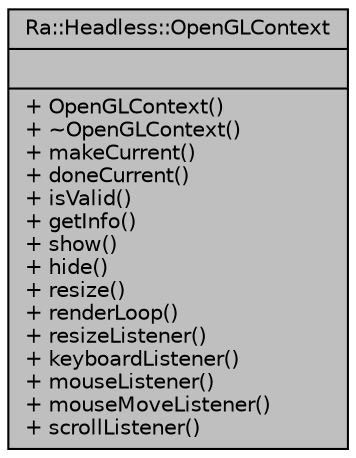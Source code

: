 digraph "Ra::Headless::OpenGLContext"
{
 // INTERACTIVE_SVG=YES
 // LATEX_PDF_SIZE
  edge [fontname="Helvetica",fontsize="10",labelfontname="Helvetica",labelfontsize="10"];
  node [fontname="Helvetica",fontsize="10",shape=record];
  Node1 [label="{Ra::Headless::OpenGLContext\n||+ OpenGLContext()\l+ ~OpenGLContext()\l+ makeCurrent()\l+ doneCurrent()\l+ isValid()\l+ getInfo()\l+ show()\l+ hide()\l+ resize()\l+ renderLoop()\l+ resizeListener()\l+ keyboardListener()\l+ mouseListener()\l+ mouseMoveListener()\l+ scrollListener()\l}",height=0.2,width=0.4,color="black", fillcolor="grey75", style="filled", fontcolor="black",tooltip=" "];
}
